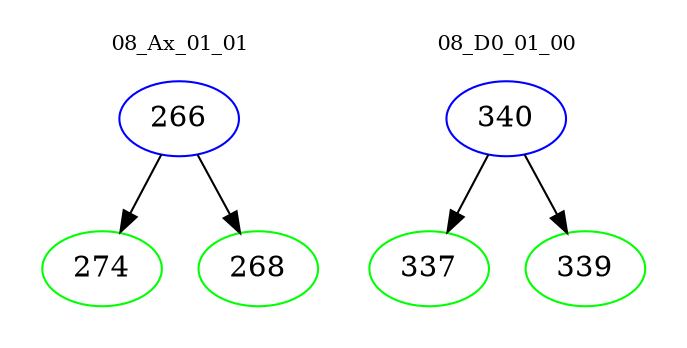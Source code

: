 digraph{
subgraph cluster_0 {
color = white
label = "08_Ax_01_01";
fontsize=10;
T0_266 [label="266", color="blue"]
T0_266 -> T0_274 [color="black"]
T0_274 [label="274", color="green"]
T0_266 -> T0_268 [color="black"]
T0_268 [label="268", color="green"]
}
subgraph cluster_1 {
color = white
label = "08_D0_01_00";
fontsize=10;
T1_340 [label="340", color="blue"]
T1_340 -> T1_337 [color="black"]
T1_337 [label="337", color="green"]
T1_340 -> T1_339 [color="black"]
T1_339 [label="339", color="green"]
}
}
